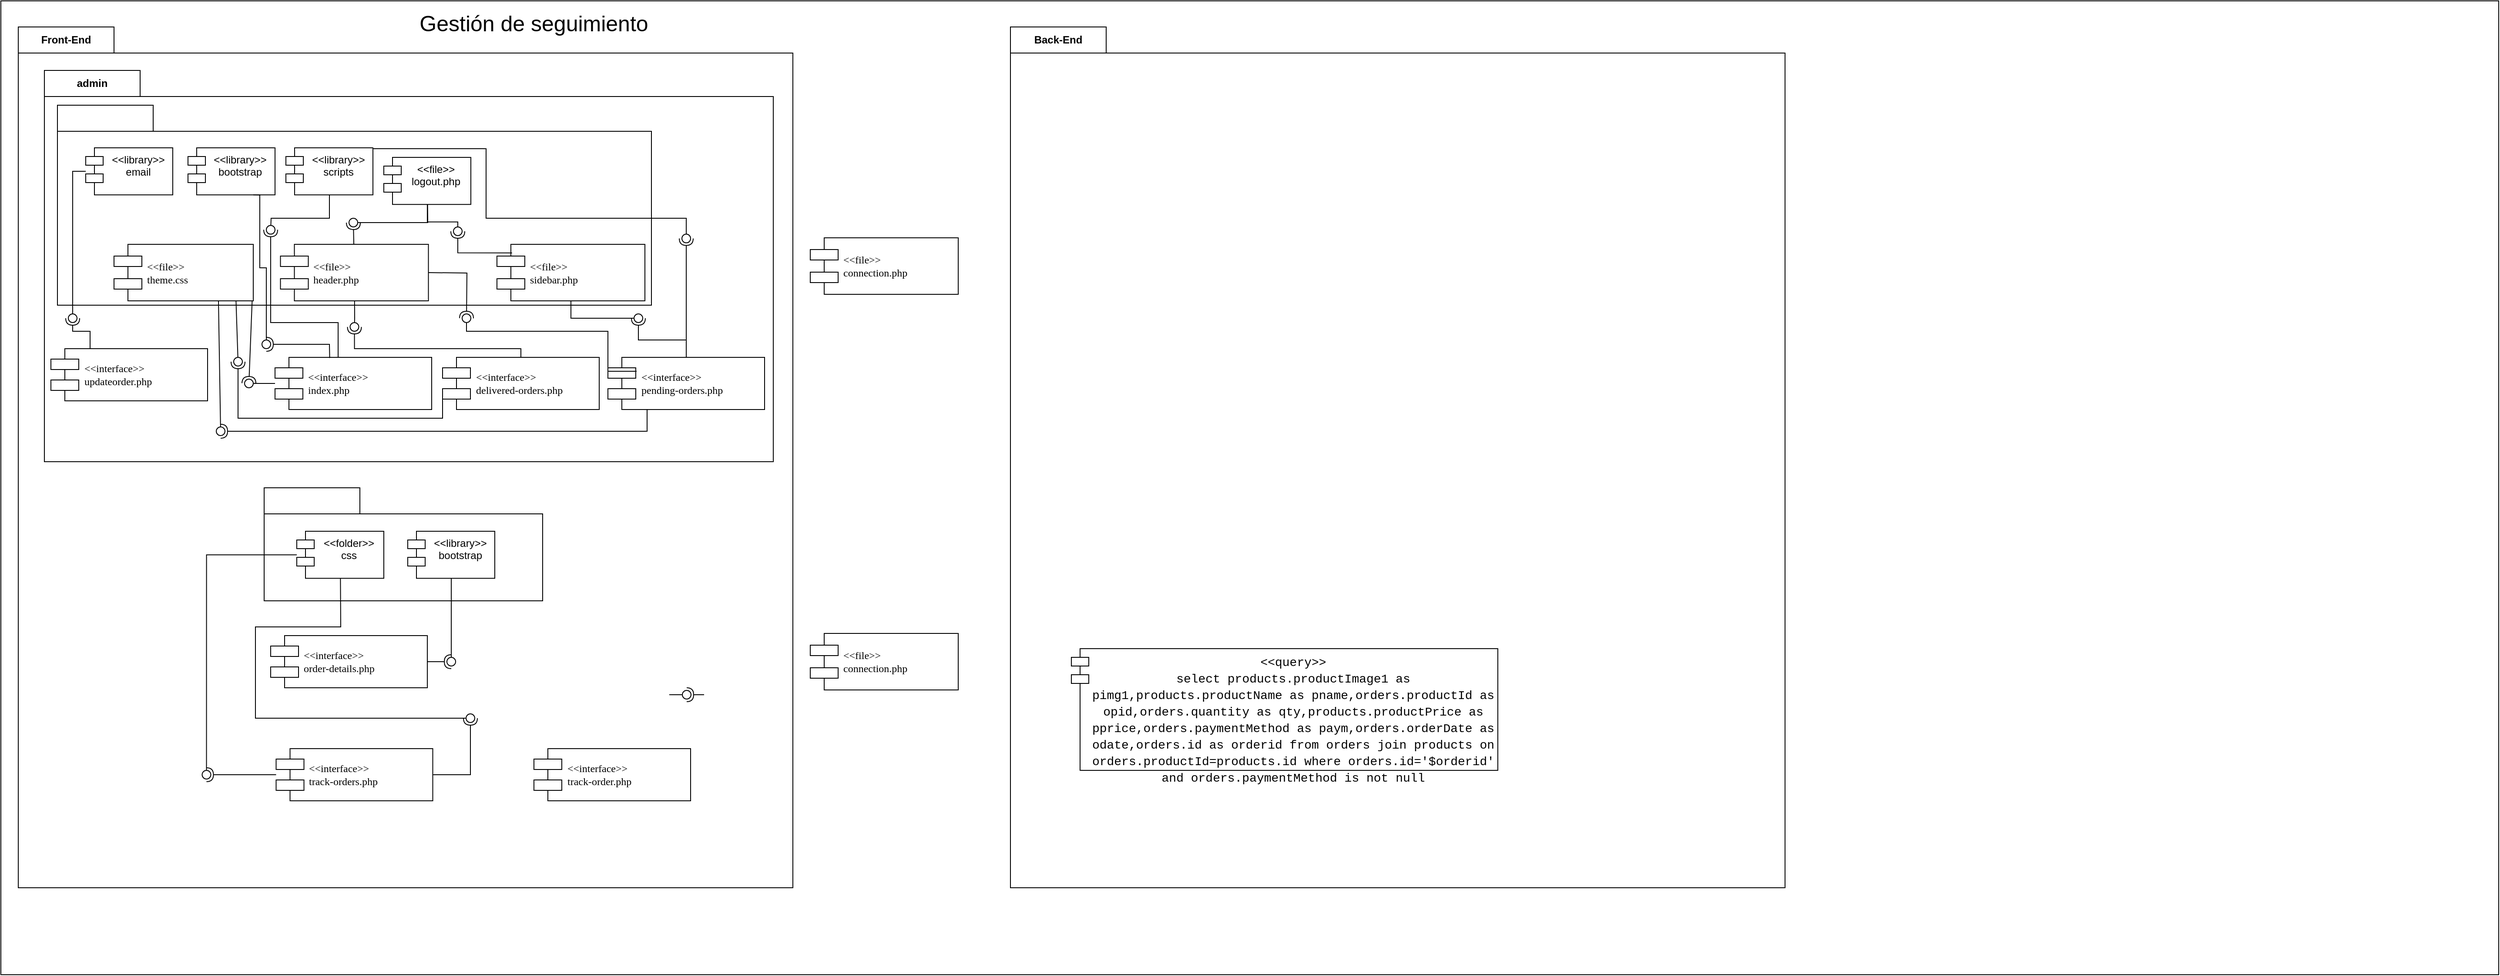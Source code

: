 <mxfile version="22.0.8" type="github">
  <diagram name="Page-1" id="5f0bae14-7c28-e335-631c-24af17079c00">
    <mxGraphModel dx="1025" dy="1511" grid="1" gridSize="10" guides="1" tooltips="1" connect="1" arrows="1" fold="1" page="1" pageScale="1" pageWidth="1100" pageHeight="850" background="none" math="0" shadow="0">
      <root>
        <mxCell id="0" />
        <mxCell id="1" parent="0" />
        <mxCell id="QajAvCTBg06aMJkXzNH2-1" value="" style="rounded=0;whiteSpace=wrap;html=1;movable=1;resizable=1;rotatable=1;deletable=1;editable=1;locked=0;connectable=1;" vertex="1" parent="1">
          <mxGeometry y="-120" width="2870" height="1120" as="geometry" />
        </mxCell>
        <mxCell id="QajAvCTBg06aMJkXzNH2-115" value="Front-End" style="shape=folder;fontStyle=1;tabWidth=110;tabHeight=30;tabPosition=left;html=1;boundedLbl=1;labelInHeader=1;container=0;collapsible=0;whiteSpace=wrap;movable=1;resizable=1;rotatable=1;deletable=1;editable=1;locked=0;connectable=1;" vertex="1" parent="1">
          <mxGeometry x="20" y="-90" width="890" height="990" as="geometry" />
        </mxCell>
        <mxCell id="QajAvCTBg06aMJkXzNH2-2" value="&lt;font style=&quot;font-size: 25px;&quot;&gt;Gestión de seguimiento&lt;/font&gt;" style="text;strokeColor=none;align=center;fillColor=none;html=1;verticalAlign=middle;whiteSpace=wrap;rounded=0;movable=1;resizable=1;rotatable=1;deletable=1;editable=1;locked=0;connectable=1;" vertex="1" parent="1">
          <mxGeometry x="480" y="-110" width="265" height="30" as="geometry" />
        </mxCell>
        <mxCell id="QajAvCTBg06aMJkXzNH2-3" value="" style="html=1;strokeColor=none;resizeWidth=1;resizeHeight=1;fillColor=none;part=1;connectable=1;allowArrows=0;deletable=1;whiteSpace=wrap;movable=1;resizable=1;rotatable=1;editable=1;locked=0;" vertex="1" parent="1">
          <mxGeometry x="42.5" y="-10" width="573.3" height="403.226" as="geometry">
            <mxPoint y="30" as="offset" />
          </mxGeometry>
        </mxCell>
        <mxCell id="QajAvCTBg06aMJkXzNH2-4" value="admin" style="shape=folder;fontStyle=1;tabWidth=110;tabHeight=30;tabPosition=left;html=1;boundedLbl=1;labelInHeader=1;container=0;collapsible=0;whiteSpace=wrap;movable=1;resizable=1;rotatable=1;deletable=1;editable=1;locked=0;connectable=1;" vertex="1" parent="1">
          <mxGeometry x="50" y="-40" width="837.5" height="450" as="geometry" />
        </mxCell>
        <mxCell id="QajAvCTBg06aMJkXzNH2-5" value="" style="shape=folder;fontStyle=1;tabWidth=110;tabHeight=30;tabPosition=left;html=1;boundedLbl=1;labelInHeader=1;container=0;collapsible=0;whiteSpace=wrap;movable=1;resizable=1;rotatable=1;deletable=1;editable=1;locked=0;connectable=1;" vertex="1" parent="1">
          <mxGeometry x="65" width="682.5" height="230" as="geometry" />
        </mxCell>
        <mxCell id="QajAvCTBg06aMJkXzNH2-6" value="&amp;lt;&amp;lt;interface&amp;gt;&amp;gt;&lt;br&gt;delivered-orders.php" style="shape=component;align=left;spacingLeft=36;rounded=0;shadow=0;comic=0;labelBackgroundColor=none;strokeWidth=1;fontFamily=Verdana;fontSize=12;html=1;movable=1;resizable=1;rotatable=1;deletable=1;editable=1;locked=0;connectable=1;" vertex="1" parent="1">
          <mxGeometry x="507.5" y="290" width="180" height="60" as="geometry" />
        </mxCell>
        <mxCell id="QajAvCTBg06aMJkXzNH2-7" value="" style="ellipse;whiteSpace=wrap;html=1;align=center;aspect=fixed;fillColor=none;strokeColor=none;resizable=1;perimeter=centerPerimeter;rotatable=1;allowArrows=0;points=[];outlineConnect=1;movable=1;deletable=1;editable=1;locked=0;connectable=1;" vertex="1" parent="1">
          <mxGeometry x="440" y="280" width="10" height="10" as="geometry" />
        </mxCell>
        <mxCell id="QajAvCTBg06aMJkXzNH2-8" value="&amp;lt;&amp;lt;interface&amp;gt;&amp;gt;&lt;br&gt;index.php" style="shape=component;align=left;spacingLeft=36;rounded=0;shadow=0;comic=0;labelBackgroundColor=none;strokeWidth=1;fontFamily=Verdana;fontSize=12;html=1;movable=1;resizable=1;rotatable=1;deletable=1;editable=1;locked=0;connectable=1;" vertex="1" parent="1">
          <mxGeometry x="315" y="290" width="180" height="60" as="geometry" />
        </mxCell>
        <mxCell id="QajAvCTBg06aMJkXzNH2-10" value="" style="ellipse;whiteSpace=wrap;html=1;align=center;aspect=fixed;fillColor=none;strokeColor=none;resizable=1;perimeter=centerPerimeter;rotatable=1;allowArrows=0;points=[];outlineConnect=1;movable=1;deletable=1;editable=1;locked=0;connectable=1;" vertex="1" parent="1">
          <mxGeometry x="457.5" y="430" width="10" height="10" as="geometry" />
        </mxCell>
        <mxCell id="QajAvCTBg06aMJkXzNH2-14" value="" style="ellipse;whiteSpace=wrap;html=1;align=center;aspect=fixed;fillColor=none;strokeColor=none;resizable=1;perimeter=centerPerimeter;rotatable=1;allowArrows=0;points=[];outlineConnect=1;movable=1;deletable=1;editable=1;locked=0;connectable=1;" vertex="1" parent="1">
          <mxGeometry x="400" y="250" width="10" height="10" as="geometry" />
        </mxCell>
        <mxCell id="QajAvCTBg06aMJkXzNH2-17" value="&amp;lt;&amp;lt;file&amp;gt;&amp;gt;&lt;br&gt;theme.css" style="shape=component;align=left;spacingLeft=36;rounded=0;shadow=0;comic=0;labelBackgroundColor=none;strokeWidth=1;fontFamily=Verdana;fontSize=12;html=1;movable=1;resizable=1;rotatable=1;deletable=1;editable=1;locked=0;connectable=1;" vertex="1" parent="1">
          <mxGeometry x="130" y="160.0" width="160" height="65.018" as="geometry" />
        </mxCell>
        <mxCell id="QajAvCTBg06aMJkXzNH2-20" value="&amp;lt;&amp;lt;library&amp;gt;&amp;gt;&lt;br&gt;email" style="shape=module;align=left;spacingLeft=20;align=center;verticalAlign=top;whiteSpace=wrap;html=1;movable=1;resizable=1;rotatable=1;deletable=1;editable=1;locked=0;connectable=1;" vertex="1" parent="1">
          <mxGeometry x="97.5" y="48.998" width="100" height="54.182" as="geometry" />
        </mxCell>
        <mxCell id="QajAvCTBg06aMJkXzNH2-51" value="&amp;lt;&amp;lt;file&amp;gt;&amp;gt;&lt;br&gt;header.php" style="shape=component;align=left;spacingLeft=36;rounded=0;shadow=0;comic=0;labelBackgroundColor=none;strokeWidth=1;fontFamily=Verdana;fontSize=12;html=1;movable=1;resizable=1;rotatable=1;deletable=1;editable=1;locked=0;connectable=1;" vertex="1" parent="1">
          <mxGeometry x="321.25" y="160.0" width="170" height="65.018" as="geometry" />
        </mxCell>
        <mxCell id="QajAvCTBg06aMJkXzNH2-61" value="" style="ellipse;whiteSpace=wrap;html=1;align=center;aspect=fixed;fillColor=none;strokeColor=none;resizable=1;perimeter=centerPerimeter;rotatable=1;allowArrows=0;points=[];outlineConnect=1;movable=1;deletable=1;editable=1;locked=0;connectable=1;" vertex="1" parent="1">
          <mxGeometry x="582.5" y="138.31" width="10" height="10" as="geometry" />
        </mxCell>
        <mxCell id="QajAvCTBg06aMJkXzNH2-64" value="" style="ellipse;whiteSpace=wrap;html=1;align=center;aspect=fixed;fillColor=none;strokeColor=none;resizable=1;perimeter=centerPerimeter;rotatable=1;allowArrows=0;points=[];outlineConnect=1;movable=1;deletable=1;editable=1;locked=0;connectable=1;" vertex="1" parent="1">
          <mxGeometry x="758.75" y="430" width="10" height="10" as="geometry" />
        </mxCell>
        <mxCell id="QajAvCTBg06aMJkXzNH2-65" value="&amp;lt;&amp;lt;library&amp;gt;&amp;gt;&lt;br&gt;bootstrap" style="shape=module;align=left;spacingLeft=20;align=center;verticalAlign=top;whiteSpace=wrap;html=1;movable=1;resizable=1;rotatable=1;deletable=1;editable=1;locked=0;connectable=1;" vertex="1" parent="1">
          <mxGeometry x="215" y="48.998" width="100" height="54.182" as="geometry" />
        </mxCell>
        <mxCell id="QajAvCTBg06aMJkXzNH2-66" value="&amp;lt;&amp;lt;file&amp;gt;&amp;gt;&lt;br&gt;sidebar.php" style="shape=component;align=left;spacingLeft=36;rounded=0;shadow=0;comic=0;labelBackgroundColor=none;strokeWidth=1;fontFamily=Verdana;fontSize=12;html=1;movable=1;resizable=1;rotatable=1;deletable=1;editable=1;locked=0;connectable=1;" vertex="1" parent="1">
          <mxGeometry x="570" y="160.0" width="170" height="65.018" as="geometry" />
        </mxCell>
        <mxCell id="QajAvCTBg06aMJkXzNH2-68" value="&amp;lt;&amp;lt;file&amp;gt;&amp;gt;&lt;br&gt;connection.php" style="shape=component;align=left;spacingLeft=36;rounded=0;shadow=0;comic=0;labelBackgroundColor=none;strokeWidth=1;fontFamily=Verdana;fontSize=12;html=1;movable=1;resizable=1;rotatable=1;deletable=1;editable=1;locked=0;connectable=1;" vertex="1" parent="1">
          <mxGeometry x="930" y="152.49" width="170" height="65.018" as="geometry" />
        </mxCell>
        <mxCell id="QajAvCTBg06aMJkXzNH2-71" value="&amp;lt;&amp;lt;file&amp;gt;&amp;gt;&lt;br&gt;logout.php" style="shape=module;align=left;spacingLeft=20;align=center;verticalAlign=top;whiteSpace=wrap;html=1;movable=1;resizable=1;rotatable=1;deletable=1;editable=1;locked=0;connectable=1;" vertex="1" parent="1">
          <mxGeometry x="440" y="59.998" width="100" height="54.182" as="geometry" />
        </mxCell>
        <mxCell id="QajAvCTBg06aMJkXzNH2-72" value="&amp;lt;&amp;lt;interface&amp;gt;&amp;gt;&lt;br&gt;pending-orders.php" style="shape=component;align=left;spacingLeft=36;rounded=0;shadow=0;comic=0;labelBackgroundColor=none;strokeWidth=1;fontFamily=Verdana;fontSize=12;html=1;movable=1;resizable=1;rotatable=1;deletable=1;editable=1;locked=0;connectable=1;" vertex="1" parent="1">
          <mxGeometry x="697.5" y="290" width="180" height="60" as="geometry" />
        </mxCell>
        <mxCell id="QajAvCTBg06aMJkXzNH2-73" value="&amp;lt;&amp;lt;interface&amp;gt;&amp;gt;&lt;br&gt;updateorder.php" style="shape=component;align=left;spacingLeft=36;rounded=0;shadow=0;comic=0;labelBackgroundColor=none;strokeWidth=1;fontFamily=Verdana;fontSize=12;html=1;movable=1;resizable=1;rotatable=1;deletable=1;editable=1;locked=0;connectable=1;" vertex="1" parent="1">
          <mxGeometry x="57.5" y="280" width="180" height="60" as="geometry" />
        </mxCell>
        <mxCell id="QajAvCTBg06aMJkXzNH2-74" value="&amp;lt;&amp;lt;library&amp;gt;&amp;gt;&lt;br&gt;scripts" style="shape=module;align=left;spacingLeft=20;align=center;verticalAlign=top;whiteSpace=wrap;html=1;movable=1;resizable=1;rotatable=1;deletable=1;editable=1;locked=0;connectable=1;" vertex="1" parent="1">
          <mxGeometry x="327.5" y="48.998" width="100" height="54.182" as="geometry" />
        </mxCell>
        <mxCell id="QajAvCTBg06aMJkXzNH2-75" value="" style="rounded=0;orthogonalLoop=1;jettySize=auto;html=1;endArrow=halfCircle;endFill=0;endSize=6;strokeWidth=1;sketch=0;exitX=0.349;exitY=0.013;exitDx=0;exitDy=0;exitPerimeter=0;movable=1;resizable=1;rotatable=1;deletable=1;editable=1;locked=0;connectable=1;" edge="1" target="QajAvCTBg06aMJkXzNH2-77" parent="1" source="QajAvCTBg06aMJkXzNH2-8">
          <mxGeometry relative="1" as="geometry">
            <mxPoint x="327.5" y="276" as="sourcePoint" />
            <Array as="points">
              <mxPoint x="377.5" y="275" />
            </Array>
          </mxGeometry>
        </mxCell>
        <mxCell id="QajAvCTBg06aMJkXzNH2-76" value="" style="rounded=0;orthogonalLoop=1;jettySize=auto;html=1;endArrow=oval;endFill=0;sketch=0;sourcePerimeterSpacing=0;targetPerimeterSpacing=0;endSize=10;exitX=0.75;exitY=1;exitDx=0;exitDy=0;edgeStyle=orthogonalEdgeStyle;movable=1;resizable=1;rotatable=1;deletable=1;editable=1;locked=0;connectable=1;" edge="1" target="QajAvCTBg06aMJkXzNH2-77" parent="1" source="QajAvCTBg06aMJkXzNH2-65">
          <mxGeometry relative="1" as="geometry">
            <mxPoint x="287.5" y="276" as="sourcePoint" />
            <Array as="points">
              <mxPoint x="297.5" y="103" />
              <mxPoint x="297.5" y="187" />
              <mxPoint x="305.5" y="187" />
            </Array>
          </mxGeometry>
        </mxCell>
        <mxCell id="QajAvCTBg06aMJkXzNH2-77" value="" style="ellipse;whiteSpace=wrap;html=1;align=center;aspect=fixed;fillColor=none;strokeColor=none;resizable=0;perimeter=centerPerimeter;rotatable=0;allowArrows=0;points=[];outlineConnect=1;" vertex="1" parent="1">
          <mxGeometry x="300" y="270" width="10" height="10" as="geometry" />
        </mxCell>
        <mxCell id="QajAvCTBg06aMJkXzNH2-78" value="" style="rounded=0;orthogonalLoop=1;jettySize=auto;html=1;endArrow=halfCircle;endFill=0;endSize=6;strokeWidth=1;sketch=0;exitX=0.992;exitY=0.996;exitDx=0;exitDy=0;exitPerimeter=0;movable=1;resizable=1;rotatable=1;deletable=1;editable=1;locked=0;connectable=1;" edge="1" target="QajAvCTBg06aMJkXzNH2-80" parent="1" source="QajAvCTBg06aMJkXzNH2-17">
          <mxGeometry relative="1" as="geometry">
            <mxPoint x="290.5" y="360" as="sourcePoint" />
          </mxGeometry>
        </mxCell>
        <mxCell id="QajAvCTBg06aMJkXzNH2-79" value="" style="rounded=0;orthogonalLoop=1;jettySize=auto;html=1;endArrow=oval;endFill=0;sketch=0;sourcePerimeterSpacing=0;targetPerimeterSpacing=0;endSize=10;movable=1;resizable=1;rotatable=1;deletable=1;editable=1;locked=0;connectable=1;" edge="1" target="QajAvCTBg06aMJkXzNH2-80" parent="1" source="QajAvCTBg06aMJkXzNH2-8">
          <mxGeometry relative="1" as="geometry">
            <mxPoint x="250.5" y="360" as="sourcePoint" />
          </mxGeometry>
        </mxCell>
        <mxCell id="QajAvCTBg06aMJkXzNH2-80" value="" style="ellipse;whiteSpace=wrap;html=1;align=center;aspect=fixed;fillColor=none;strokeColor=none;resizable=0;perimeter=centerPerimeter;rotatable=0;allowArrows=0;points=[];outlineConnect=1;" vertex="1" parent="1">
          <mxGeometry x="280" y="315" width="10" height="10" as="geometry" />
        </mxCell>
        <mxCell id="QajAvCTBg06aMJkXzNH2-81" value="" style="rounded=0;orthogonalLoop=1;jettySize=auto;html=1;endArrow=halfCircle;endFill=0;endSize=6;strokeWidth=1;sketch=0;edgeStyle=orthogonalEdgeStyle;movable=1;resizable=1;rotatable=1;deletable=1;editable=1;locked=0;connectable=1;" edge="1" target="QajAvCTBg06aMJkXzNH2-83" parent="1" source="QajAvCTBg06aMJkXzNH2-6">
          <mxGeometry relative="1" as="geometry">
            <mxPoint x="510.5" y="275" as="sourcePoint" />
            <Array as="points">
              <mxPoint x="597.5" y="280" />
              <mxPoint x="406.5" y="280" />
            </Array>
          </mxGeometry>
        </mxCell>
        <mxCell id="QajAvCTBg06aMJkXzNH2-82" value="" style="rounded=0;orthogonalLoop=1;jettySize=auto;html=1;endArrow=oval;endFill=0;sketch=0;sourcePerimeterSpacing=0;targetPerimeterSpacing=0;endSize=10;movable=1;resizable=1;rotatable=1;deletable=1;editable=1;locked=0;connectable=1;" edge="1" target="QajAvCTBg06aMJkXzNH2-83" parent="1" source="QajAvCTBg06aMJkXzNH2-51">
          <mxGeometry relative="1" as="geometry">
            <mxPoint x="470.5" y="275" as="sourcePoint" />
            <Array as="points">
              <mxPoint x="406.5" y="245" />
            </Array>
          </mxGeometry>
        </mxCell>
        <mxCell id="QajAvCTBg06aMJkXzNH2-83" value="" style="ellipse;whiteSpace=wrap;html=1;align=center;aspect=fixed;fillColor=none;strokeColor=none;resizable=1;perimeter=centerPerimeter;rotatable=1;allowArrows=0;points=[];outlineConnect=1;movable=1;deletable=1;editable=1;locked=0;connectable=1;" vertex="1" parent="1">
          <mxGeometry x="401.25" y="250" width="10" height="10" as="geometry" />
        </mxCell>
        <mxCell id="QajAvCTBg06aMJkXzNH2-84" value="" style="rounded=0;orthogonalLoop=1;jettySize=auto;html=1;endArrow=halfCircle;endFill=0;endSize=6;strokeWidth=1;sketch=0;exitX=1;exitY=0.5;exitDx=0;exitDy=0;movable=1;resizable=1;rotatable=1;deletable=1;editable=1;locked=0;connectable=1;" edge="1" target="QajAvCTBg06aMJkXzNH2-86" parent="1" source="QajAvCTBg06aMJkXzNH2-51">
          <mxGeometry relative="1" as="geometry">
            <mxPoint x="652.5" y="351" as="sourcePoint" />
            <Array as="points">
              <mxPoint x="535.5" y="193" />
            </Array>
          </mxGeometry>
        </mxCell>
        <mxCell id="QajAvCTBg06aMJkXzNH2-85" value="" style="rounded=0;orthogonalLoop=1;jettySize=auto;html=1;endArrow=oval;endFill=0;sketch=0;sourcePerimeterSpacing=0;targetPerimeterSpacing=0;endSize=10;edgeStyle=orthogonalEdgeStyle;exitX=0.183;exitY=0.267;exitDx=0;exitDy=0;exitPerimeter=0;movable=1;resizable=1;rotatable=1;deletable=1;editable=1;locked=0;connectable=1;" edge="1" target="QajAvCTBg06aMJkXzNH2-86" parent="1" source="QajAvCTBg06aMJkXzNH2-72">
          <mxGeometry relative="1" as="geometry">
            <mxPoint x="612.5" y="351" as="sourcePoint" />
            <Array as="points">
              <mxPoint x="697.5" y="306" />
              <mxPoint x="697.5" y="260" />
              <mxPoint x="535.5" y="260" />
            </Array>
          </mxGeometry>
        </mxCell>
        <mxCell id="QajAvCTBg06aMJkXzNH2-86" value="" style="ellipse;whiteSpace=wrap;html=1;align=center;aspect=fixed;fillColor=none;strokeColor=none;resizable=0;perimeter=centerPerimeter;rotatable=0;allowArrows=0;points=[];outlineConnect=1;" vertex="1" parent="1">
          <mxGeometry x="530" y="240" width="10" height="10" as="geometry" />
        </mxCell>
        <mxCell id="QajAvCTBg06aMJkXzNH2-87" value="" style="rounded=0;orthogonalLoop=1;jettySize=auto;html=1;endArrow=halfCircle;endFill=0;endSize=6;strokeWidth=1;sketch=0;edgeStyle=orthogonalEdgeStyle;exitX=0.5;exitY=0;exitDx=0;exitDy=0;movable=1;resizable=1;rotatable=1;deletable=1;editable=1;locked=0;connectable=1;" edge="1" target="QajAvCTBg06aMJkXzNH2-89" parent="1" source="QajAvCTBg06aMJkXzNH2-72">
          <mxGeometry relative="1" as="geometry">
            <mxPoint x="760.5" y="360" as="sourcePoint" />
          </mxGeometry>
        </mxCell>
        <mxCell id="QajAvCTBg06aMJkXzNH2-88" value="" style="rounded=0;orthogonalLoop=1;jettySize=auto;html=1;endArrow=oval;endFill=0;sketch=0;sourcePerimeterSpacing=0;targetPerimeterSpacing=0;endSize=10;edgeStyle=orthogonalEdgeStyle;movable=1;resizable=1;rotatable=1;deletable=1;editable=1;locked=0;connectable=1;" edge="1" target="QajAvCTBg06aMJkXzNH2-89" parent="1" source="QajAvCTBg06aMJkXzNH2-66">
          <mxGeometry relative="1" as="geometry">
            <mxPoint x="720.5" y="360" as="sourcePoint" />
          </mxGeometry>
        </mxCell>
        <mxCell id="QajAvCTBg06aMJkXzNH2-89" value="" style="ellipse;whiteSpace=wrap;html=1;align=center;aspect=fixed;fillColor=none;strokeColor=none;resizable=0;perimeter=centerPerimeter;rotatable=0;allowArrows=0;points=[];outlineConnect=1;" vertex="1" parent="1">
          <mxGeometry x="727.5" y="240" width="10" height="10" as="geometry" />
        </mxCell>
        <mxCell id="QajAvCTBg06aMJkXzNH2-90" value="" style="rounded=0;orthogonalLoop=1;jettySize=auto;html=1;endArrow=halfCircle;endFill=0;endSize=6;strokeWidth=1;sketch=0;exitX=0;exitY=0.7;exitDx=0;exitDy=0;movable=1;resizable=1;rotatable=1;deletable=1;editable=1;locked=0;connectable=1;" edge="1" target="QajAvCTBg06aMJkXzNH2-92" parent="1" source="QajAvCTBg06aMJkXzNH2-6">
          <mxGeometry relative="1" as="geometry">
            <mxPoint x="287.5" y="385" as="sourcePoint" />
            <Array as="points">
              <mxPoint x="507.5" y="360" />
              <mxPoint x="272.5" y="360" />
            </Array>
          </mxGeometry>
        </mxCell>
        <mxCell id="QajAvCTBg06aMJkXzNH2-91" value="" style="rounded=0;orthogonalLoop=1;jettySize=auto;html=1;endArrow=oval;endFill=0;sketch=0;sourcePerimeterSpacing=0;targetPerimeterSpacing=0;endSize=10;exitX=0.876;exitY=0.996;exitDx=0;exitDy=0;exitPerimeter=0;movable=1;resizable=1;rotatable=1;deletable=1;editable=1;locked=0;connectable=1;" edge="1" target="QajAvCTBg06aMJkXzNH2-92" parent="1" source="QajAvCTBg06aMJkXzNH2-17">
          <mxGeometry relative="1" as="geometry">
            <mxPoint x="247.5" y="385" as="sourcePoint" />
          </mxGeometry>
        </mxCell>
        <mxCell id="QajAvCTBg06aMJkXzNH2-92" value="" style="ellipse;whiteSpace=wrap;html=1;align=center;aspect=fixed;fillColor=none;strokeColor=none;resizable=1;perimeter=centerPerimeter;rotatable=1;allowArrows=0;points=[];outlineConnect=1;movable=1;deletable=1;editable=1;locked=0;connectable=1;" vertex="1" parent="1">
          <mxGeometry x="267.5" y="290" width="10" height="10" as="geometry" />
        </mxCell>
        <mxCell id="QajAvCTBg06aMJkXzNH2-93" value="" style="rounded=0;orthogonalLoop=1;jettySize=auto;html=1;endArrow=halfCircle;endFill=0;endSize=6;strokeWidth=1;sketch=0;exitX=0.25;exitY=1;exitDx=0;exitDy=0;movable=1;resizable=1;rotatable=1;deletable=1;editable=1;locked=0;connectable=1;" edge="1" target="QajAvCTBg06aMJkXzNH2-95" parent="1" source="QajAvCTBg06aMJkXzNH2-72">
          <mxGeometry relative="1" as="geometry">
            <mxPoint x="290.5" y="426" as="sourcePoint" />
            <Array as="points">
              <mxPoint x="742.5" y="375" />
            </Array>
          </mxGeometry>
        </mxCell>
        <mxCell id="QajAvCTBg06aMJkXzNH2-94" value="" style="rounded=0;orthogonalLoop=1;jettySize=auto;html=1;endArrow=oval;endFill=0;sketch=0;sourcePerimeterSpacing=0;targetPerimeterSpacing=0;endSize=10;exitX=0.75;exitY=1;exitDx=0;exitDy=0;movable=1;resizable=1;rotatable=1;deletable=1;editable=1;locked=0;connectable=1;" edge="1" target="QajAvCTBg06aMJkXzNH2-95" parent="1" source="QajAvCTBg06aMJkXzNH2-17">
          <mxGeometry relative="1" as="geometry">
            <mxPoint x="250.5" y="426" as="sourcePoint" />
          </mxGeometry>
        </mxCell>
        <mxCell id="QajAvCTBg06aMJkXzNH2-95" value="" style="ellipse;whiteSpace=wrap;html=1;align=center;aspect=fixed;fillColor=none;strokeColor=none;resizable=0;perimeter=centerPerimeter;rotatable=0;allowArrows=0;points=[];outlineConnect=1;" vertex="1" parent="1">
          <mxGeometry x="247.5" y="370" width="10" height="10" as="geometry" />
        </mxCell>
        <mxCell id="QajAvCTBg06aMJkXzNH2-96" value="" style="rounded=0;orthogonalLoop=1;jettySize=auto;html=1;endArrow=halfCircle;endFill=0;endSize=6;strokeWidth=1;sketch=0;exitX=0.25;exitY=0;exitDx=0;exitDy=0;edgeStyle=orthogonalEdgeStyle;movable=1;resizable=1;rotatable=1;deletable=1;editable=1;locked=0;connectable=1;" edge="1" target="QajAvCTBg06aMJkXzNH2-98" parent="1" source="QajAvCTBg06aMJkXzNH2-73">
          <mxGeometry relative="1" as="geometry">
            <mxPoint x="127.5" y="265" as="sourcePoint" />
          </mxGeometry>
        </mxCell>
        <mxCell id="QajAvCTBg06aMJkXzNH2-97" value="" style="rounded=0;orthogonalLoop=1;jettySize=auto;html=1;endArrow=oval;endFill=0;sketch=0;sourcePerimeterSpacing=0;targetPerimeterSpacing=0;endSize=10;movable=1;resizable=1;rotatable=1;deletable=1;editable=1;locked=0;connectable=1;" edge="1" target="QajAvCTBg06aMJkXzNH2-98" parent="1" source="QajAvCTBg06aMJkXzNH2-20">
          <mxGeometry relative="1" as="geometry">
            <mxPoint x="87.5" y="265" as="sourcePoint" />
            <Array as="points">
              <mxPoint x="82.5" y="76" />
            </Array>
          </mxGeometry>
        </mxCell>
        <mxCell id="QajAvCTBg06aMJkXzNH2-98" value="" style="ellipse;whiteSpace=wrap;html=1;align=center;aspect=fixed;fillColor=none;strokeColor=none;resizable=0;perimeter=centerPerimeter;rotatable=0;allowArrows=0;points=[];outlineConnect=1;" vertex="1" parent="1">
          <mxGeometry x="77.5" y="240" width="10" height="10" as="geometry" />
        </mxCell>
        <mxCell id="QajAvCTBg06aMJkXzNH2-99" value="" style="rounded=0;orthogonalLoop=1;jettySize=auto;html=1;endArrow=halfCircle;endFill=0;endSize=6;strokeWidth=1;sketch=0;movable=1;resizable=1;rotatable=1;deletable=1;editable=1;locked=0;connectable=1;" edge="1" target="QajAvCTBg06aMJkXzNH2-101" parent="1" source="QajAvCTBg06aMJkXzNH2-72">
          <mxGeometry relative="1" as="geometry">
            <mxPoint x="426.5" y="143" as="sourcePoint" />
          </mxGeometry>
        </mxCell>
        <mxCell id="QajAvCTBg06aMJkXzNH2-100" value="" style="rounded=0;orthogonalLoop=1;jettySize=auto;html=1;endArrow=oval;endFill=0;sketch=0;sourcePerimeterSpacing=0;targetPerimeterSpacing=0;endSize=10;edgeStyle=orthogonalEdgeStyle;exitX=1;exitY=0.5;exitDx=0;exitDy=0;movable=1;resizable=1;rotatable=1;deletable=1;editable=1;locked=0;connectable=1;" edge="1" target="QajAvCTBg06aMJkXzNH2-101" parent="1" source="QajAvCTBg06aMJkXzNH2-74">
          <mxGeometry relative="1" as="geometry">
            <mxPoint x="386.5" y="143" as="sourcePoint" />
            <Array as="points">
              <mxPoint x="427.5" y="50" />
              <mxPoint x="557.5" y="50" />
              <mxPoint x="557.5" y="130" />
              <mxPoint x="787.5" y="130" />
            </Array>
          </mxGeometry>
        </mxCell>
        <mxCell id="QajAvCTBg06aMJkXzNH2-101" value="" style="ellipse;whiteSpace=wrap;html=1;align=center;aspect=fixed;fillColor=none;strokeColor=none;resizable=0;perimeter=centerPerimeter;rotatable=0;allowArrows=0;points=[];outlineConnect=1;" vertex="1" parent="1">
          <mxGeometry x="782.5" y="148.31" width="10" height="10" as="geometry" />
        </mxCell>
        <mxCell id="QajAvCTBg06aMJkXzNH2-102" value="" style="rounded=0;orthogonalLoop=1;jettySize=auto;html=1;endArrow=halfCircle;endFill=0;endSize=6;strokeWidth=1;sketch=0;edgeStyle=orthogonalEdgeStyle;movable=1;resizable=1;rotatable=1;deletable=1;editable=1;locked=0;connectable=1;" edge="1" target="QajAvCTBg06aMJkXzNH2-104" parent="1" source="QajAvCTBg06aMJkXzNH2-8">
          <mxGeometry relative="1" as="geometry">
            <mxPoint x="377.5" y="143" as="sourcePoint" />
            <Array as="points">
              <mxPoint x="387.5" y="250" />
              <mxPoint x="310.5" y="250" />
            </Array>
          </mxGeometry>
        </mxCell>
        <mxCell id="QajAvCTBg06aMJkXzNH2-103" value="" style="rounded=0;orthogonalLoop=1;jettySize=auto;html=1;endArrow=oval;endFill=0;sketch=0;sourcePerimeterSpacing=0;targetPerimeterSpacing=0;endSize=10;movable=1;resizable=1;rotatable=1;deletable=1;editable=1;locked=0;connectable=1;" edge="1" target="QajAvCTBg06aMJkXzNH2-104" parent="1" source="QajAvCTBg06aMJkXzNH2-74">
          <mxGeometry relative="1" as="geometry">
            <mxPoint x="337.5" y="143" as="sourcePoint" />
            <Array as="points">
              <mxPoint x="377.5" y="130" />
              <mxPoint x="310.5" y="130" />
            </Array>
          </mxGeometry>
        </mxCell>
        <mxCell id="QajAvCTBg06aMJkXzNH2-104" value="" style="ellipse;whiteSpace=wrap;html=1;align=center;aspect=fixed;fillColor=none;strokeColor=none;resizable=0;perimeter=centerPerimeter;rotatable=0;allowArrows=0;points=[];outlineConnect=1;" vertex="1" parent="1">
          <mxGeometry x="305" y="138.31" width="10" height="10" as="geometry" />
        </mxCell>
        <mxCell id="QajAvCTBg06aMJkXzNH2-105" value="" style="rounded=0;orthogonalLoop=1;jettySize=auto;html=1;endArrow=halfCircle;endFill=0;endSize=6;strokeWidth=1;sketch=0;movable=1;resizable=1;rotatable=1;deletable=1;editable=1;locked=0;connectable=1;" edge="1" target="QajAvCTBg06aMJkXzNH2-107" parent="1" source="QajAvCTBg06aMJkXzNH2-51">
          <mxGeometry relative="1" as="geometry">
            <mxPoint x="510.5" y="143" as="sourcePoint" />
          </mxGeometry>
        </mxCell>
        <mxCell id="QajAvCTBg06aMJkXzNH2-106" value="" style="rounded=0;orthogonalLoop=1;jettySize=auto;html=1;endArrow=oval;endFill=0;sketch=0;sourcePerimeterSpacing=0;targetPerimeterSpacing=0;endSize=10;movable=1;resizable=1;rotatable=1;deletable=1;editable=1;locked=0;connectable=1;" edge="1" target="QajAvCTBg06aMJkXzNH2-107" parent="1" source="QajAvCTBg06aMJkXzNH2-71">
          <mxGeometry relative="1" as="geometry">
            <mxPoint x="470.5" y="143" as="sourcePoint" />
            <Array as="points">
              <mxPoint x="490.5" y="135" />
            </Array>
          </mxGeometry>
        </mxCell>
        <mxCell id="QajAvCTBg06aMJkXzNH2-107" value="" style="ellipse;whiteSpace=wrap;html=1;align=center;aspect=fixed;fillColor=none;strokeColor=none;resizable=0;perimeter=centerPerimeter;rotatable=0;allowArrows=0;points=[];outlineConnect=1;" vertex="1" parent="1">
          <mxGeometry x="400" y="130" width="10" height="10" as="geometry" />
        </mxCell>
        <mxCell id="QajAvCTBg06aMJkXzNH2-108" value="" style="rounded=0;orthogonalLoop=1;jettySize=auto;html=1;endArrow=halfCircle;endFill=0;endSize=6;strokeWidth=1;sketch=0;edgeStyle=orthogonalEdgeStyle;exitX=0.102;exitY=0.151;exitDx=0;exitDy=0;exitPerimeter=0;movable=1;resizable=1;rotatable=1;deletable=1;editable=1;locked=0;connectable=1;" edge="1" target="QajAvCTBg06aMJkXzNH2-110" parent="1" source="QajAvCTBg06aMJkXzNH2-66">
          <mxGeometry relative="1" as="geometry">
            <mxPoint x="557.5" y="163" as="sourcePoint" />
            <Array as="points">
              <mxPoint x="525.5" y="170" />
            </Array>
          </mxGeometry>
        </mxCell>
        <mxCell id="QajAvCTBg06aMJkXzNH2-109" value="" style="rounded=0;orthogonalLoop=1;jettySize=auto;html=1;endArrow=oval;endFill=0;sketch=0;sourcePerimeterSpacing=0;targetPerimeterSpacing=0;endSize=10;edgeStyle=orthogonalEdgeStyle;movable=1;resizable=1;rotatable=1;deletable=1;editable=1;locked=0;connectable=1;" edge="1" target="QajAvCTBg06aMJkXzNH2-110" parent="1" source="QajAvCTBg06aMJkXzNH2-71">
          <mxGeometry relative="1" as="geometry">
            <mxPoint x="517.5" y="163" as="sourcePoint" />
          </mxGeometry>
        </mxCell>
        <mxCell id="QajAvCTBg06aMJkXzNH2-110" value="" style="ellipse;whiteSpace=wrap;html=1;align=center;aspect=fixed;fillColor=none;strokeColor=none;resizable=0;perimeter=centerPerimeter;rotatable=0;allowArrows=0;points=[];outlineConnect=1;" vertex="1" parent="1">
          <mxGeometry x="520" y="140" width="10" height="10" as="geometry" />
        </mxCell>
        <mxCell id="QajAvCTBg06aMJkXzNH2-122" value="" style="ellipse;whiteSpace=wrap;html=1;align=center;aspect=fixed;fillColor=none;strokeColor=none;resizable=1;perimeter=centerPerimeter;rotatable=1;allowArrows=0;points=[];outlineConnect=1;movable=1;deletable=1;editable=1;locked=0;connectable=1;" vertex="1" parent="1">
          <mxGeometry x="205" y="900" width="10" height="10" as="geometry" />
        </mxCell>
        <mxCell id="QajAvCTBg06aMJkXzNH2-128" value="" style="ellipse;whiteSpace=wrap;html=1;align=center;aspect=fixed;fillColor=none;strokeColor=none;resizable=1;perimeter=centerPerimeter;rotatable=1;allowArrows=0;points=[];outlineConnect=1;movable=1;deletable=1;editable=1;locked=0;connectable=1;" vertex="1" parent="1">
          <mxGeometry x="627.5" y="900" width="10" height="10" as="geometry" />
        </mxCell>
        <mxCell id="QajAvCTBg06aMJkXzNH2-171" value="" style="shape=folder;fontStyle=1;tabWidth=110;tabHeight=30;tabPosition=left;html=1;boundedLbl=1;labelInHeader=1;container=0;collapsible=0;whiteSpace=wrap;movable=1;resizable=1;rotatable=1;deletable=1;editable=1;locked=0;connectable=1;" vertex="1" parent="1">
          <mxGeometry x="302.5" y="440" width="320" height="130" as="geometry" />
        </mxCell>
        <mxCell id="QajAvCTBg06aMJkXzNH2-172" value="&amp;lt;&amp;lt;folder&amp;gt;&amp;gt;&lt;br&gt;css" style="shape=module;align=left;spacingLeft=20;align=center;verticalAlign=top;whiteSpace=wrap;html=1;movable=1;resizable=1;rotatable=1;deletable=1;editable=1;locked=0;connectable=1;" vertex="1" parent="1">
          <mxGeometry x="340" y="489.998" width="100" height="54.182" as="geometry" />
        </mxCell>
        <mxCell id="QajAvCTBg06aMJkXzNH2-173" value="&amp;lt;&amp;lt;library&amp;gt;&amp;gt;&lt;br&gt;bootstrap" style="shape=module;align=left;spacingLeft=20;align=center;verticalAlign=top;whiteSpace=wrap;html=1;movable=1;resizable=1;rotatable=1;deletable=1;editable=1;locked=0;connectable=1;" vertex="1" parent="1">
          <mxGeometry x="467.5" y="489.998" width="100" height="54.182" as="geometry" />
        </mxCell>
        <mxCell id="QajAvCTBg06aMJkXzNH2-174" value="&amp;lt;&amp;lt;file&amp;gt;&amp;gt;&lt;br&gt;connection.php" style="shape=component;align=left;spacingLeft=36;rounded=0;shadow=0;comic=0;labelBackgroundColor=none;strokeWidth=1;fontFamily=Verdana;fontSize=12;html=1;movable=1;resizable=1;rotatable=1;deletable=1;editable=1;locked=0;connectable=1;" vertex="1" parent="1">
          <mxGeometry x="930" y="607.49" width="170" height="65.018" as="geometry" />
        </mxCell>
        <mxCell id="QajAvCTBg06aMJkXzNH2-175" value="&amp;lt;&amp;lt;interface&amp;gt;&amp;gt;&lt;br&gt;order-details.php" style="shape=component;align=left;spacingLeft=36;rounded=0;shadow=0;comic=0;labelBackgroundColor=none;strokeWidth=1;fontFamily=Verdana;fontSize=12;html=1;movable=1;resizable=1;rotatable=1;deletable=1;editable=1;locked=0;connectable=1;" vertex="1" parent="1">
          <mxGeometry x="310" y="610" width="180" height="60" as="geometry" />
        </mxCell>
        <mxCell id="QajAvCTBg06aMJkXzNH2-176" value="&amp;lt;&amp;lt;interface&amp;gt;&amp;gt;&lt;br&gt;track-order.php" style="shape=component;align=left;spacingLeft=36;rounded=0;shadow=0;comic=0;labelBackgroundColor=none;strokeWidth=1;fontFamily=Verdana;fontSize=12;html=1;movable=1;resizable=1;rotatable=1;deletable=1;editable=1;locked=0;connectable=1;" vertex="1" parent="1">
          <mxGeometry x="612.5" y="740" width="180" height="60" as="geometry" />
        </mxCell>
        <mxCell id="QajAvCTBg06aMJkXzNH2-177" value="&amp;lt;&amp;lt;interface&amp;gt;&amp;gt;&lt;br&gt;track-orders.php" style="shape=component;align=left;spacingLeft=36;rounded=0;shadow=0;comic=0;labelBackgroundColor=none;strokeWidth=1;fontFamily=Verdana;fontSize=12;html=1;movable=1;resizable=1;rotatable=1;deletable=1;editable=1;locked=0;connectable=1;" vertex="1" parent="1">
          <mxGeometry x="316.25" y="740" width="180" height="60" as="geometry" />
        </mxCell>
        <mxCell id="QajAvCTBg06aMJkXzNH2-178" value="" style="rounded=0;orthogonalLoop=1;jettySize=auto;html=1;endArrow=halfCircle;endFill=0;endSize=6;strokeWidth=1;sketch=0;" edge="1" target="QajAvCTBg06aMJkXzNH2-180" parent="1" source="QajAvCTBg06aMJkXzNH2-175">
          <mxGeometry relative="1" as="geometry">
            <mxPoint x="717.5" y="517" as="sourcePoint" />
          </mxGeometry>
        </mxCell>
        <mxCell id="QajAvCTBg06aMJkXzNH2-179" value="" style="rounded=0;orthogonalLoop=1;jettySize=auto;html=1;endArrow=oval;endFill=0;sketch=0;sourcePerimeterSpacing=0;targetPerimeterSpacing=0;endSize=10;" edge="1" target="QajAvCTBg06aMJkXzNH2-180" parent="1" source="QajAvCTBg06aMJkXzNH2-173">
          <mxGeometry relative="1" as="geometry">
            <mxPoint x="677.5" y="517" as="sourcePoint" />
          </mxGeometry>
        </mxCell>
        <mxCell id="QajAvCTBg06aMJkXzNH2-180" value="" style="ellipse;whiteSpace=wrap;html=1;align=center;aspect=fixed;fillColor=none;strokeColor=none;resizable=0;perimeter=centerPerimeter;rotatable=0;allowArrows=0;points=[];outlineConnect=1;" vertex="1" parent="1">
          <mxGeometry x="512.5" y="635" width="10" height="10" as="geometry" />
        </mxCell>
        <mxCell id="QajAvCTBg06aMJkXzNH2-183" value="" style="ellipse;whiteSpace=wrap;html=1;align=center;aspect=fixed;fillColor=none;strokeColor=none;resizable=0;perimeter=centerPerimeter;rotatable=0;allowArrows=0;points=[];outlineConnect=1;" vertex="1" parent="1">
          <mxGeometry x="627.5" y="512.09" width="10" height="10" as="geometry" />
        </mxCell>
        <mxCell id="QajAvCTBg06aMJkXzNH2-184" value="" style="rounded=0;orthogonalLoop=1;jettySize=auto;html=1;endArrow=halfCircle;endFill=0;endSize=6;strokeWidth=1;sketch=0;edgeStyle=orthogonalEdgeStyle;" edge="1" target="QajAvCTBg06aMJkXzNH2-186" parent="1" source="QajAvCTBg06aMJkXzNH2-177">
          <mxGeometry relative="1" as="geometry">
            <mxPoint x="637.5" y="725" as="sourcePoint" />
          </mxGeometry>
        </mxCell>
        <mxCell id="QajAvCTBg06aMJkXzNH2-185" value="" style="rounded=0;orthogonalLoop=1;jettySize=auto;html=1;endArrow=oval;endFill=0;sketch=0;sourcePerimeterSpacing=0;targetPerimeterSpacing=0;endSize=10;edgeStyle=orthogonalEdgeStyle;" edge="1" target="QajAvCTBg06aMJkXzNH2-186" parent="1" source="QajAvCTBg06aMJkXzNH2-172">
          <mxGeometry relative="1" as="geometry">
            <mxPoint x="597.5" y="725" as="sourcePoint" />
          </mxGeometry>
        </mxCell>
        <mxCell id="QajAvCTBg06aMJkXzNH2-186" value="" style="ellipse;whiteSpace=wrap;html=1;align=center;aspect=fixed;fillColor=none;strokeColor=none;resizable=0;perimeter=centerPerimeter;rotatable=0;allowArrows=0;points=[];outlineConnect=1;" vertex="1" parent="1">
          <mxGeometry x="231.25" y="765" width="10" height="10" as="geometry" />
        </mxCell>
        <mxCell id="QajAvCTBg06aMJkXzNH2-187" value="" style="rounded=0;orthogonalLoop=1;jettySize=auto;html=1;endArrow=halfCircle;endFill=0;endSize=6;strokeWidth=1;sketch=0;edgeStyle=orthogonalEdgeStyle;" edge="1" target="QajAvCTBg06aMJkXzNH2-189" parent="1" source="QajAvCTBg06aMJkXzNH2-177">
          <mxGeometry relative="1" as="geometry">
            <mxPoint x="559.5" y="705" as="sourcePoint" />
          </mxGeometry>
        </mxCell>
        <mxCell id="QajAvCTBg06aMJkXzNH2-188" value="" style="rounded=0;orthogonalLoop=1;jettySize=auto;html=1;endArrow=oval;endFill=0;sketch=0;sourcePerimeterSpacing=0;targetPerimeterSpacing=0;endSize=10;" edge="1" target="QajAvCTBg06aMJkXzNH2-189" parent="1" source="QajAvCTBg06aMJkXzNH2-172">
          <mxGeometry relative="1" as="geometry">
            <mxPoint x="519.5" y="705" as="sourcePoint" />
            <Array as="points">
              <mxPoint x="390.5" y="600" />
              <mxPoint x="292.5" y="600" />
              <mxPoint x="292.5" y="705" />
            </Array>
          </mxGeometry>
        </mxCell>
        <mxCell id="QajAvCTBg06aMJkXzNH2-189" value="" style="ellipse;whiteSpace=wrap;html=1;align=center;aspect=fixed;fillColor=none;strokeColor=none;resizable=0;perimeter=centerPerimeter;rotatable=0;allowArrows=0;points=[];outlineConnect=1;" vertex="1" parent="1">
          <mxGeometry x="534.5" y="700" width="10" height="10" as="geometry" />
        </mxCell>
        <mxCell id="QajAvCTBg06aMJkXzNH2-190" value="Back-End" style="shape=folder;fontStyle=1;tabWidth=110;tabHeight=30;tabPosition=left;html=1;boundedLbl=1;labelInHeader=1;container=0;collapsible=0;whiteSpace=wrap;movable=1;resizable=1;rotatable=1;deletable=1;editable=1;locked=0;connectable=1;" vertex="1" parent="1">
          <mxGeometry x="1160" y="-90" width="890" height="990" as="geometry" />
        </mxCell>
        <mxCell id="QajAvCTBg06aMJkXzNH2-191" value="" style="rounded=0;orthogonalLoop=1;jettySize=auto;html=1;endArrow=halfCircle;endFill=0;endSize=6;strokeWidth=1;sketch=0;" edge="1" target="QajAvCTBg06aMJkXzNH2-193" parent="1">
          <mxGeometry relative="1" as="geometry">
            <mxPoint x="808" y="678" as="sourcePoint" />
          </mxGeometry>
        </mxCell>
        <mxCell id="QajAvCTBg06aMJkXzNH2-192" value="" style="rounded=0;orthogonalLoop=1;jettySize=auto;html=1;endArrow=oval;endFill=0;sketch=0;sourcePerimeterSpacing=0;targetPerimeterSpacing=0;endSize=10;" edge="1" target="QajAvCTBg06aMJkXzNH2-193" parent="1">
          <mxGeometry relative="1" as="geometry">
            <mxPoint x="768" y="678" as="sourcePoint" />
          </mxGeometry>
        </mxCell>
        <mxCell id="QajAvCTBg06aMJkXzNH2-193" value="" style="ellipse;whiteSpace=wrap;html=1;align=center;aspect=fixed;fillColor=none;strokeColor=none;resizable=0;perimeter=centerPerimeter;rotatable=0;allowArrows=0;points=[];outlineConnect=1;" vertex="1" parent="1">
          <mxGeometry x="783" y="673" width="10" height="10" as="geometry" />
        </mxCell>
        <mxCell id="QajAvCTBg06aMJkXzNH2-194" value="&lt;div style=&quot;font-family: Consolas, &amp;quot;Courier New&amp;quot;, monospace; font-size: 14px; line-height: 19px;&quot;&gt;&lt;span style=&quot;background-color: rgb(255, 255, 255);&quot;&gt;&amp;lt;&amp;lt;query&amp;gt;&amp;gt;&lt;br&gt;select products.productImage1 as pimg1,products.productName as pname,orders.productId as opid,orders.quantity as qty,products.productPrice as pprice,orders.paymentMethod as paym,orders.orderDate as odate,orders.id as orderid from orders join products on orders.productId=products.id where orders.id=&#39;$orderid&#39; and orders.paymentMethod is not null&lt;/span&gt;&lt;/div&gt;" style="shape=module;align=left;spacingLeft=20;align=center;verticalAlign=top;whiteSpace=wrap;html=1;" vertex="1" parent="1">
          <mxGeometry x="1230" y="625" width="490" height="140" as="geometry" />
        </mxCell>
      </root>
    </mxGraphModel>
  </diagram>
</mxfile>
